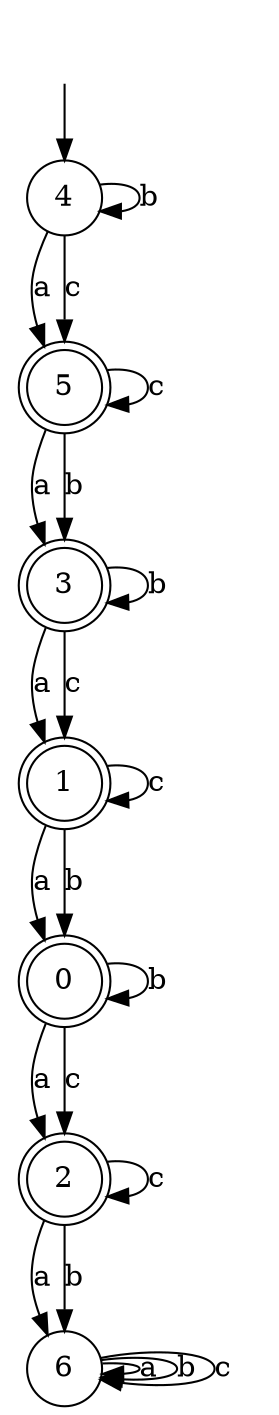 digraph g {
__start [label=""shape=none]
	4[shape="circle" label="4"]
	0[shape="doublecircle" label="0"]
	1[shape="doublecircle" label="1"]
	2[shape="doublecircle" label="2"]
	3[shape="doublecircle" label="3"]
	5[shape="doublecircle" label="5"]
	6[shape="circle" label="6"]

__start -> 4
	0 -> 2 [label="a"]
	0 -> 0 [label="b"]
	0 -> 2 [label="c"]
	1 -> 0 [label="a"]
	1 -> 0 [label="b"]
	1 -> 1 [label="c"]
	2 -> 6 [label="a"]
	2 -> 6 [label="b"]
	2 -> 2 [label="c"]
	3 -> 1 [label="a"]
	3 -> 3 [label="b"]
	3 -> 1 [label="c"]
	4 -> 5 [label="a"]
	4 -> 4 [label="b"]
	4 -> 5 [label="c"]
	5 -> 3 [label="a"]
	5 -> 3 [label="b"]
	5 -> 5 [label="c"]
	6 -> 6 [label="a"]
	6 -> 6 [label="b"]
	6 -> 6 [label="c"]
}
